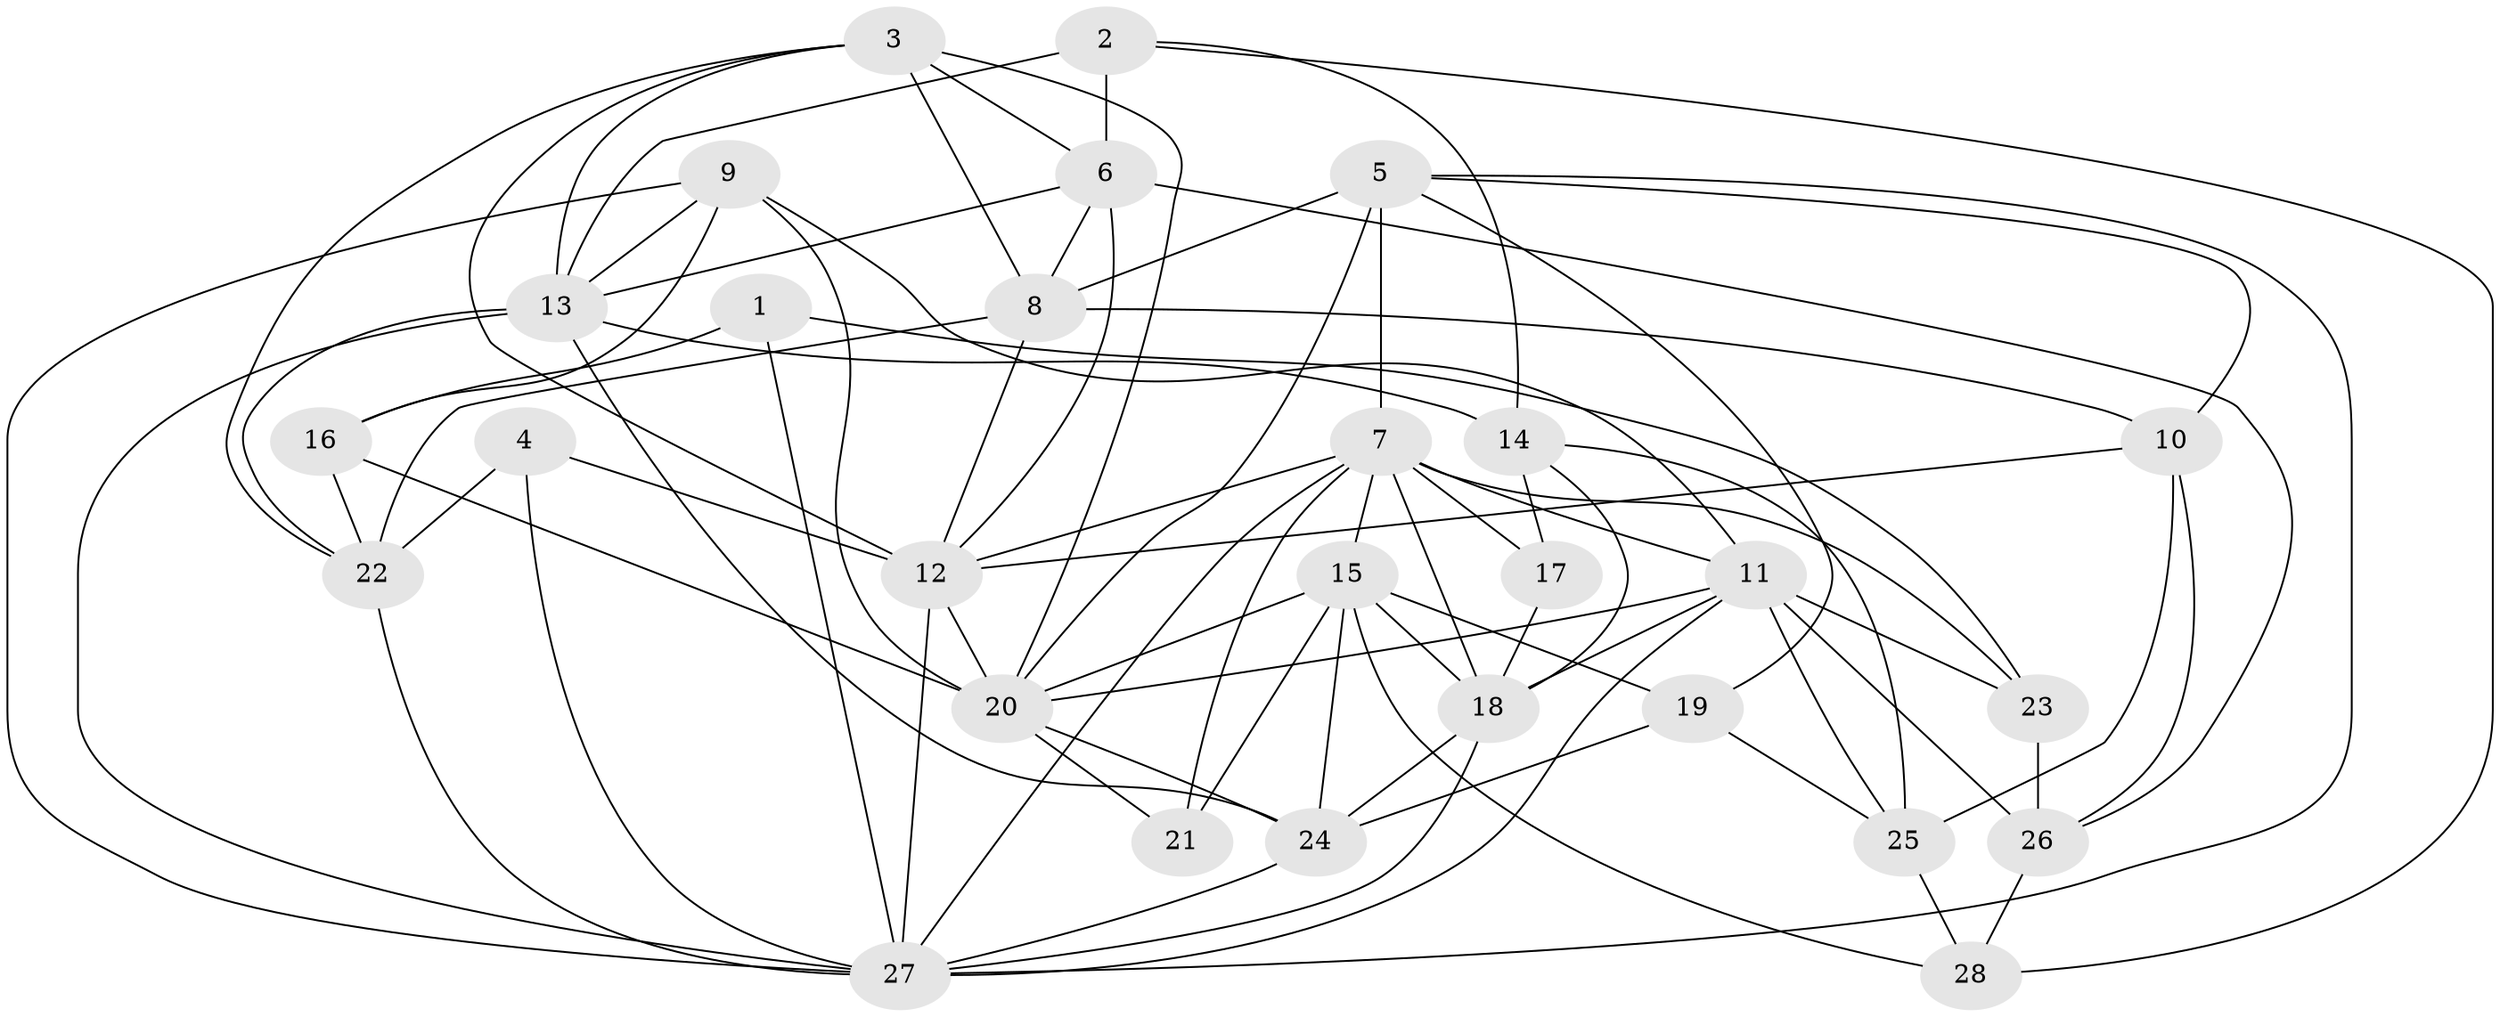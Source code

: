 // original degree distribution, {4: 0.2857142857142857, 3: 0.3142857142857143, 6: 0.1, 2: 0.1, 7: 0.05714285714285714, 5: 0.14285714285714285}
// Generated by graph-tools (version 1.1) at 2025/37/03/04/25 23:37:01]
// undirected, 28 vertices, 80 edges
graph export_dot {
  node [color=gray90,style=filled];
  1;
  2;
  3;
  4;
  5;
  6;
  7;
  8;
  9;
  10;
  11;
  12;
  13;
  14;
  15;
  16;
  17;
  18;
  19;
  20;
  21;
  22;
  23;
  24;
  25;
  26;
  27;
  28;
  1 -- 16 [weight=1.0];
  1 -- 23 [weight=1.0];
  1 -- 27 [weight=1.0];
  2 -- 6 [weight=1.0];
  2 -- 13 [weight=2.0];
  2 -- 14 [weight=1.0];
  2 -- 28 [weight=1.0];
  3 -- 6 [weight=1.0];
  3 -- 8 [weight=1.0];
  3 -- 12 [weight=1.0];
  3 -- 13 [weight=1.0];
  3 -- 20 [weight=1.0];
  3 -- 22 [weight=1.0];
  4 -- 12 [weight=1.0];
  4 -- 22 [weight=1.0];
  4 -- 27 [weight=1.0];
  5 -- 7 [weight=2.0];
  5 -- 8 [weight=1.0];
  5 -- 10 [weight=1.0];
  5 -- 19 [weight=1.0];
  5 -- 20 [weight=1.0];
  5 -- 27 [weight=1.0];
  6 -- 8 [weight=1.0];
  6 -- 12 [weight=1.0];
  6 -- 13 [weight=1.0];
  6 -- 26 [weight=3.0];
  7 -- 11 [weight=1.0];
  7 -- 12 [weight=1.0];
  7 -- 15 [weight=1.0];
  7 -- 17 [weight=1.0];
  7 -- 18 [weight=1.0];
  7 -- 21 [weight=1.0];
  7 -- 23 [weight=1.0];
  7 -- 27 [weight=1.0];
  8 -- 10 [weight=1.0];
  8 -- 12 [weight=2.0];
  8 -- 22 [weight=1.0];
  9 -- 11 [weight=2.0];
  9 -- 13 [weight=2.0];
  9 -- 16 [weight=1.0];
  9 -- 20 [weight=1.0];
  9 -- 27 [weight=1.0];
  10 -- 12 [weight=1.0];
  10 -- 25 [weight=1.0];
  10 -- 26 [weight=1.0];
  11 -- 18 [weight=1.0];
  11 -- 20 [weight=1.0];
  11 -- 23 [weight=1.0];
  11 -- 25 [weight=1.0];
  11 -- 26 [weight=2.0];
  11 -- 27 [weight=1.0];
  12 -- 20 [weight=1.0];
  12 -- 27 [weight=1.0];
  13 -- 14 [weight=1.0];
  13 -- 22 [weight=1.0];
  13 -- 24 [weight=1.0];
  13 -- 27 [weight=1.0];
  14 -- 17 [weight=1.0];
  14 -- 18 [weight=1.0];
  14 -- 25 [weight=1.0];
  15 -- 18 [weight=1.0];
  15 -- 19 [weight=1.0];
  15 -- 20 [weight=1.0];
  15 -- 21 [weight=1.0];
  15 -- 24 [weight=2.0];
  15 -- 28 [weight=1.0];
  16 -- 20 [weight=1.0];
  16 -- 22 [weight=1.0];
  17 -- 18 [weight=2.0];
  18 -- 24 [weight=2.0];
  18 -- 27 [weight=1.0];
  19 -- 24 [weight=1.0];
  19 -- 25 [weight=1.0];
  20 -- 21 [weight=1.0];
  20 -- 24 [weight=1.0];
  22 -- 27 [weight=1.0];
  23 -- 26 [weight=3.0];
  24 -- 27 [weight=1.0];
  25 -- 28 [weight=1.0];
  26 -- 28 [weight=1.0];
}
